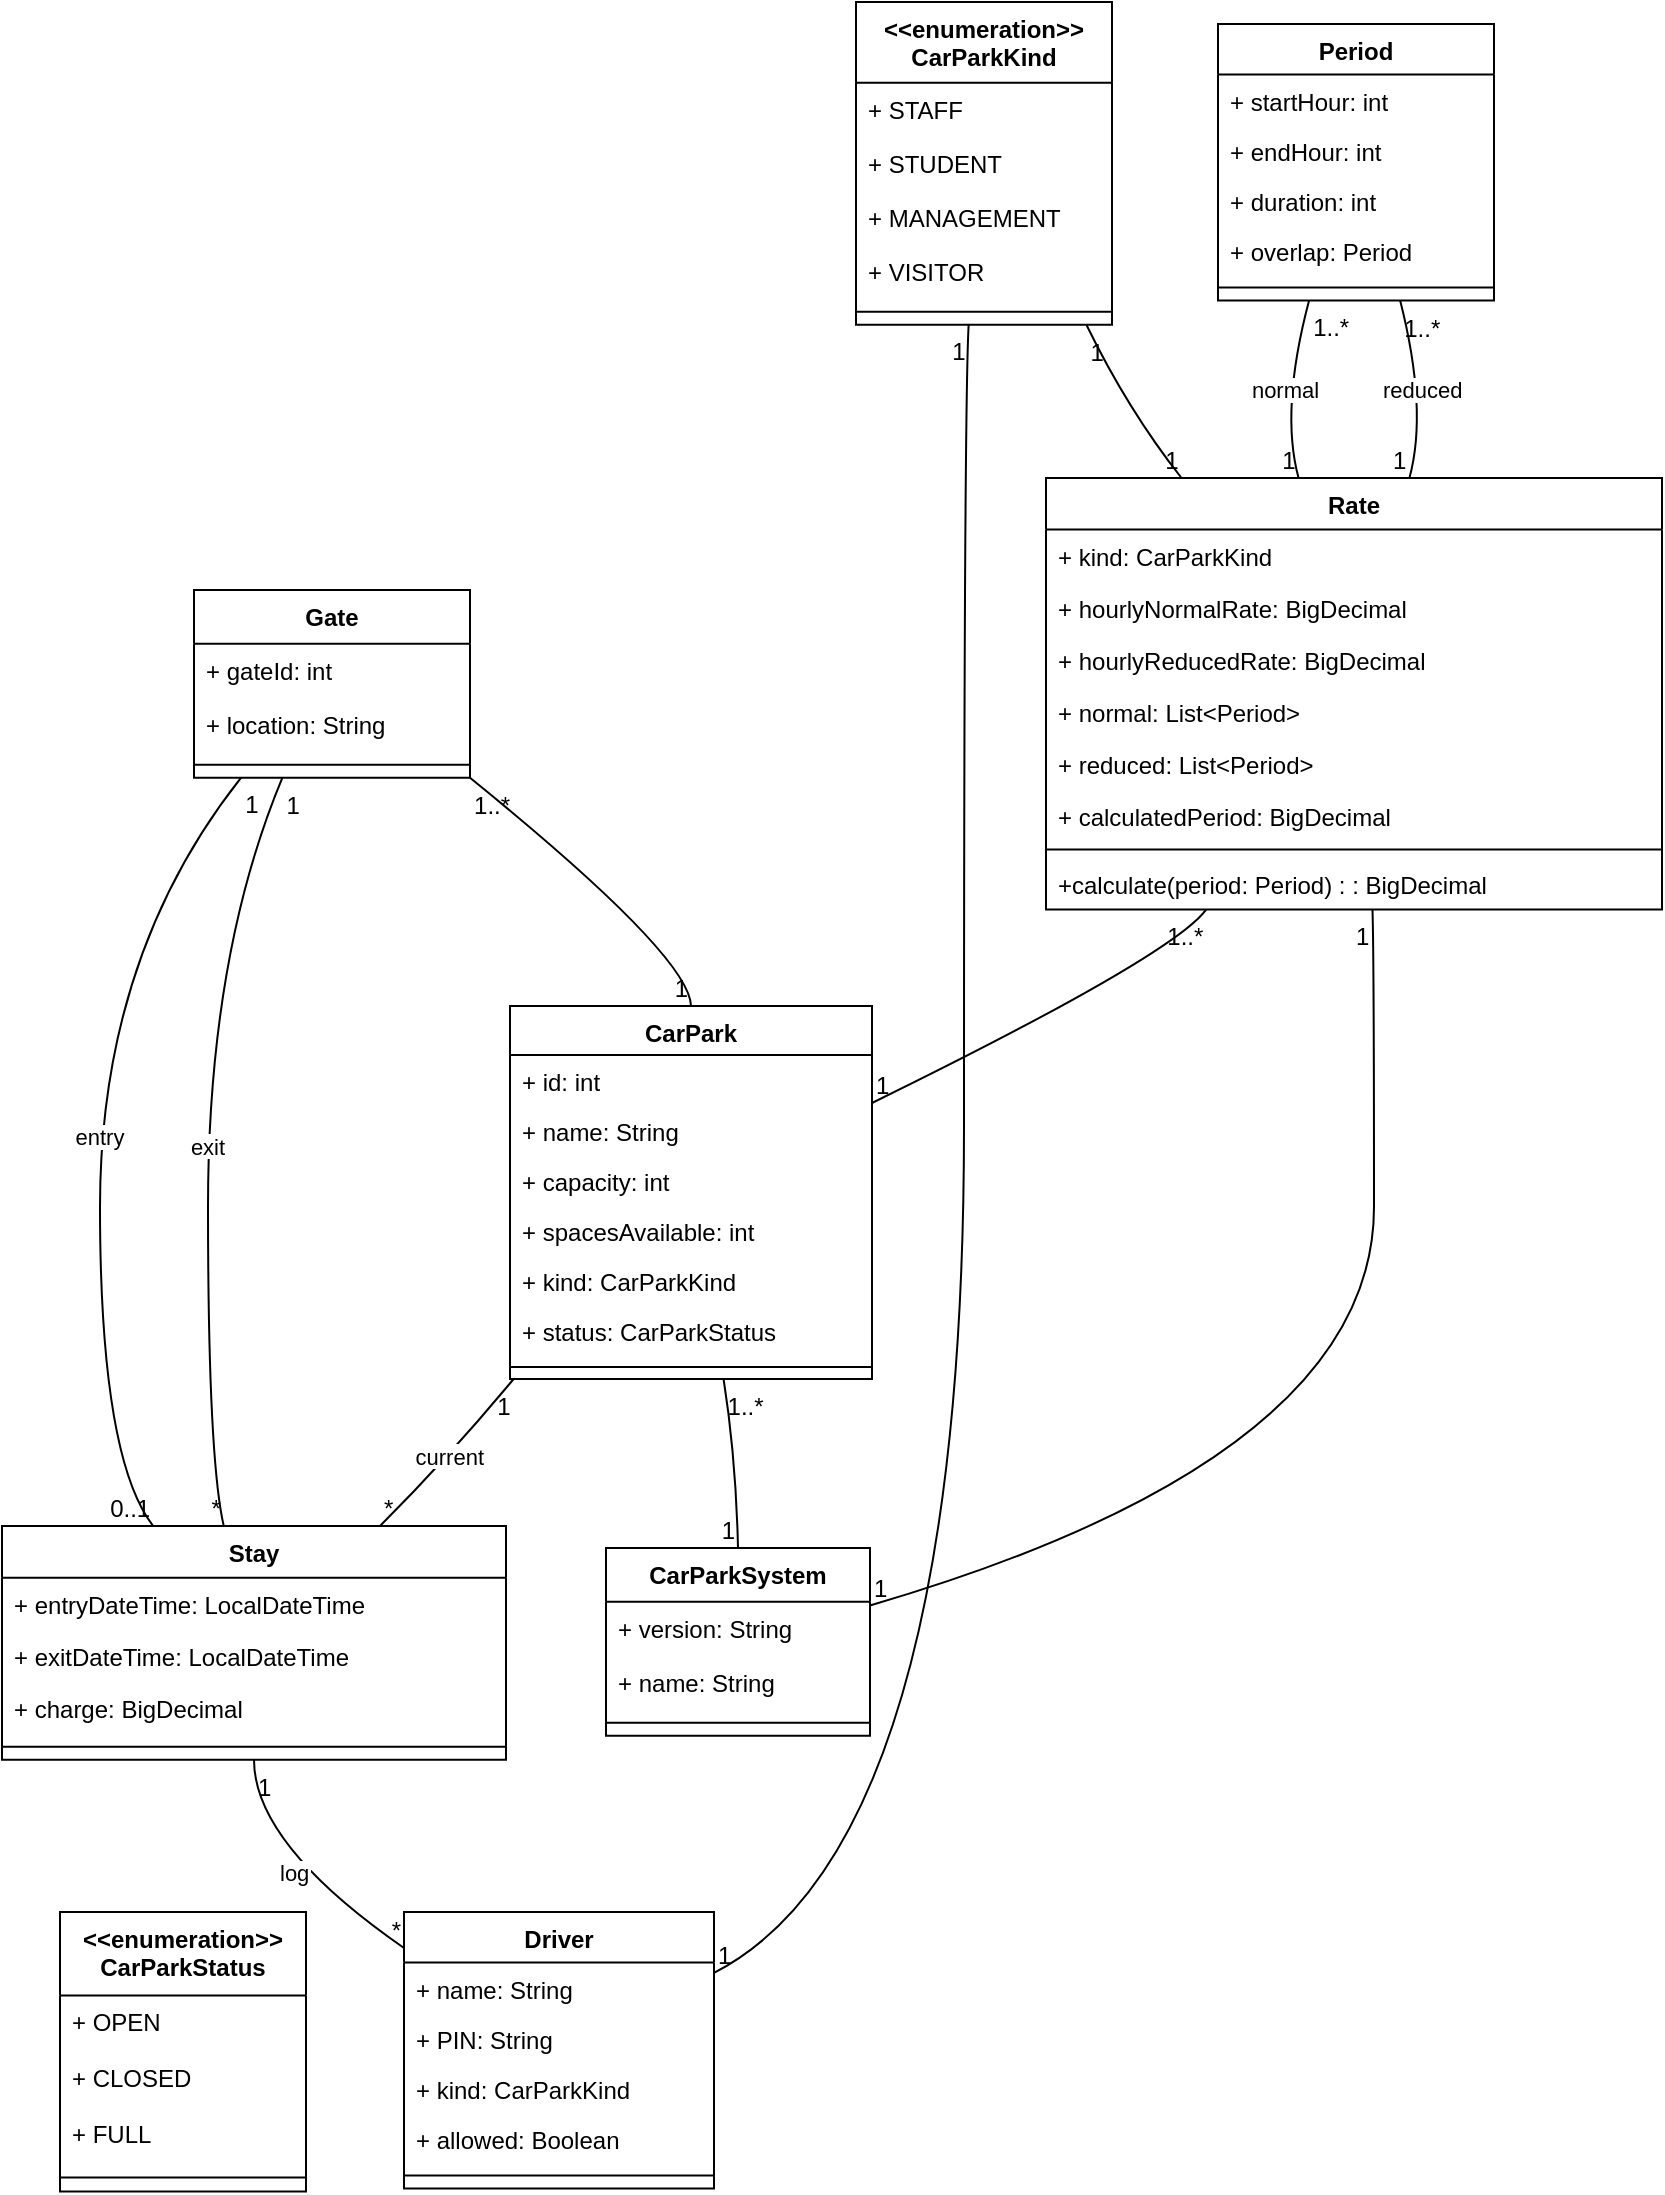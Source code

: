 <mxfile version="24.6.5" type="github">
  <diagram name="Page-1" id="pHbkODuebh0MxAt-4U5C">
    <mxGraphModel dx="2345" dy="1013" grid="1" gridSize="10" guides="1" tooltips="1" connect="1" arrows="1" fold="1" page="1" pageScale="1" pageWidth="827" pageHeight="1169" math="0" shadow="0">
      <root>
        <mxCell id="0" />
        <mxCell id="1" parent="0" />
        <mxCell id="uBvXclPJ-XIMloZOnpvd-90" value="&lt;&lt;enumeration&gt;&gt;&#xa;CarParkKind" style="swimlane;fontStyle=1;align=center;verticalAlign=top;childLayout=stackLayout;horizontal=1;startSize=40.35;horizontalStack=0;resizeParent=1;resizeParentMax=0;resizeLast=0;collapsible=0;marginBottom=0;" parent="1" vertex="1">
          <mxGeometry x="447" y="50" width="128" height="161.35" as="geometry" />
        </mxCell>
        <mxCell id="uBvXclPJ-XIMloZOnpvd-91" value="+ STAFF" style="text;strokeColor=none;fillColor=none;align=left;verticalAlign=top;spacingLeft=4;spacingRight=4;overflow=hidden;rotatable=0;points=[[0,0.5],[1,0.5]];portConstraint=eastwest;" parent="uBvXclPJ-XIMloZOnpvd-90" vertex="1">
          <mxGeometry y="40.35" width="128" height="27" as="geometry" />
        </mxCell>
        <mxCell id="uBvXclPJ-XIMloZOnpvd-92" value="+ STUDENT" style="text;strokeColor=none;fillColor=none;align=left;verticalAlign=top;spacingLeft=4;spacingRight=4;overflow=hidden;rotatable=0;points=[[0,0.5],[1,0.5]];portConstraint=eastwest;" parent="uBvXclPJ-XIMloZOnpvd-90" vertex="1">
          <mxGeometry y="67.35" width="128" height="27" as="geometry" />
        </mxCell>
        <mxCell id="uBvXclPJ-XIMloZOnpvd-93" value="+ MANAGEMENT" style="text;strokeColor=none;fillColor=none;align=left;verticalAlign=top;spacingLeft=4;spacingRight=4;overflow=hidden;rotatable=0;points=[[0,0.5],[1,0.5]];portConstraint=eastwest;" parent="uBvXclPJ-XIMloZOnpvd-90" vertex="1">
          <mxGeometry y="94.35" width="128" height="27" as="geometry" />
        </mxCell>
        <mxCell id="uBvXclPJ-XIMloZOnpvd-94" value="+ VISITOR" style="text;strokeColor=none;fillColor=none;align=left;verticalAlign=top;spacingLeft=4;spacingRight=4;overflow=hidden;rotatable=0;points=[[0,0.5],[1,0.5]];portConstraint=eastwest;" parent="uBvXclPJ-XIMloZOnpvd-90" vertex="1">
          <mxGeometry y="121.35" width="128" height="27" as="geometry" />
        </mxCell>
        <mxCell id="uBvXclPJ-XIMloZOnpvd-95" style="line;strokeWidth=1;fillColor=none;align=left;verticalAlign=middle;spacingTop=-1;spacingLeft=3;spacingRight=3;rotatable=0;labelPosition=right;points=[];portConstraint=eastwest;strokeColor=inherit;" parent="uBvXclPJ-XIMloZOnpvd-90" vertex="1">
          <mxGeometry y="148.35" width="128" height="13" as="geometry" />
        </mxCell>
        <mxCell id="uBvXclPJ-XIMloZOnpvd-96" value="&lt;&lt;enumeration&gt;&gt;&#xa;CarParkStatus" style="swimlane;fontStyle=1;align=center;verticalAlign=top;childLayout=stackLayout;horizontal=1;startSize=41.7;horizontalStack=0;resizeParent=1;resizeParentMax=0;resizeLast=0;collapsible=0;marginBottom=0;" parent="1" vertex="1">
          <mxGeometry x="49" y="1005" width="123" height="139.7" as="geometry" />
        </mxCell>
        <mxCell id="uBvXclPJ-XIMloZOnpvd-97" value="+ OPEN" style="text;strokeColor=none;fillColor=none;align=left;verticalAlign=top;spacingLeft=4;spacingRight=4;overflow=hidden;rotatable=0;points=[[0,0.5],[1,0.5]];portConstraint=eastwest;" parent="uBvXclPJ-XIMloZOnpvd-96" vertex="1">
          <mxGeometry y="41.7" width="123" height="28" as="geometry" />
        </mxCell>
        <mxCell id="uBvXclPJ-XIMloZOnpvd-98" value="+ CLOSED" style="text;strokeColor=none;fillColor=none;align=left;verticalAlign=top;spacingLeft=4;spacingRight=4;overflow=hidden;rotatable=0;points=[[0,0.5],[1,0.5]];portConstraint=eastwest;" parent="uBvXclPJ-XIMloZOnpvd-96" vertex="1">
          <mxGeometry y="69.7" width="123" height="28" as="geometry" />
        </mxCell>
        <mxCell id="uBvXclPJ-XIMloZOnpvd-99" value="+ FULL" style="text;strokeColor=none;fillColor=none;align=left;verticalAlign=top;spacingLeft=4;spacingRight=4;overflow=hidden;rotatable=0;points=[[0,0.5],[1,0.5]];portConstraint=eastwest;" parent="uBvXclPJ-XIMloZOnpvd-96" vertex="1">
          <mxGeometry y="97.7" width="123" height="28" as="geometry" />
        </mxCell>
        <mxCell id="uBvXclPJ-XIMloZOnpvd-100" style="line;strokeWidth=1;fillColor=none;align=left;verticalAlign=middle;spacingTop=-1;spacingLeft=3;spacingRight=3;rotatable=0;labelPosition=right;points=[];portConstraint=eastwest;strokeColor=inherit;" parent="uBvXclPJ-XIMloZOnpvd-96" vertex="1">
          <mxGeometry y="125.7" width="123" height="14" as="geometry" />
        </mxCell>
        <mxCell id="uBvXclPJ-XIMloZOnpvd-101" value="Driver" style="swimlane;fontStyle=1;align=center;verticalAlign=top;childLayout=stackLayout;horizontal=1;startSize=25.273;horizontalStack=0;resizeParent=1;resizeParentMax=0;resizeLast=0;collapsible=0;marginBottom=0;" parent="1" vertex="1">
          <mxGeometry x="221" y="1005" width="155" height="138.273" as="geometry" />
        </mxCell>
        <mxCell id="uBvXclPJ-XIMloZOnpvd-102" value="+ name: String" style="text;strokeColor=none;fillColor=none;align=left;verticalAlign=top;spacingLeft=4;spacingRight=4;overflow=hidden;rotatable=0;points=[[0,0.5],[1,0.5]];portConstraint=eastwest;" parent="uBvXclPJ-XIMloZOnpvd-101" vertex="1">
          <mxGeometry y="25.273" width="155" height="25" as="geometry" />
        </mxCell>
        <mxCell id="uBvXclPJ-XIMloZOnpvd-103" value="+ PIN: String" style="text;strokeColor=none;fillColor=none;align=left;verticalAlign=top;spacingLeft=4;spacingRight=4;overflow=hidden;rotatable=0;points=[[0,0.5],[1,0.5]];portConstraint=eastwest;" parent="uBvXclPJ-XIMloZOnpvd-101" vertex="1">
          <mxGeometry y="50.273" width="155" height="25" as="geometry" />
        </mxCell>
        <mxCell id="uBvXclPJ-XIMloZOnpvd-104" value="+ kind: CarParkKind" style="text;strokeColor=none;fillColor=none;align=left;verticalAlign=top;spacingLeft=4;spacingRight=4;overflow=hidden;rotatable=0;points=[[0,0.5],[1,0.5]];portConstraint=eastwest;" parent="uBvXclPJ-XIMloZOnpvd-101" vertex="1">
          <mxGeometry y="75.273" width="155" height="25" as="geometry" />
        </mxCell>
        <mxCell id="uBvXclPJ-XIMloZOnpvd-105" value="+ allowed: Boolean" style="text;strokeColor=none;fillColor=none;align=left;verticalAlign=top;spacingLeft=4;spacingRight=4;overflow=hidden;rotatable=0;points=[[0,0.5],[1,0.5]];portConstraint=eastwest;" parent="uBvXclPJ-XIMloZOnpvd-101" vertex="1">
          <mxGeometry y="100.273" width="155" height="25" as="geometry" />
        </mxCell>
        <mxCell id="uBvXclPJ-XIMloZOnpvd-106" style="line;strokeWidth=1;fillColor=none;align=left;verticalAlign=middle;spacingTop=-1;spacingLeft=3;spacingRight=3;rotatable=0;labelPosition=right;points=[];portConstraint=eastwest;strokeColor=inherit;" parent="uBvXclPJ-XIMloZOnpvd-101" vertex="1">
          <mxGeometry y="125.273" width="155" height="13" as="geometry" />
        </mxCell>
        <mxCell id="uBvXclPJ-XIMloZOnpvd-107" value="Stay" style="swimlane;fontStyle=1;align=center;verticalAlign=top;childLayout=stackLayout;horizontal=1;startSize=25.911;horizontalStack=0;resizeParent=1;resizeParentMax=0;resizeLast=0;collapsible=0;marginBottom=0;" parent="1" vertex="1">
          <mxGeometry x="20" y="812" width="252" height="116.911" as="geometry" />
        </mxCell>
        <mxCell id="uBvXclPJ-XIMloZOnpvd-108" value="+ entryDateTime: LocalDateTime" style="text;strokeColor=none;fillColor=none;align=left;verticalAlign=top;spacingLeft=4;spacingRight=4;overflow=hidden;rotatable=0;points=[[0,0.5],[1,0.5]];portConstraint=eastwest;" parent="uBvXclPJ-XIMloZOnpvd-107" vertex="1">
          <mxGeometry y="25.911" width="252" height="26" as="geometry" />
        </mxCell>
        <mxCell id="uBvXclPJ-XIMloZOnpvd-109" value="+ exitDateTime: LocalDateTime" style="text;strokeColor=none;fillColor=none;align=left;verticalAlign=top;spacingLeft=4;spacingRight=4;overflow=hidden;rotatable=0;points=[[0,0.5],[1,0.5]];portConstraint=eastwest;" parent="uBvXclPJ-XIMloZOnpvd-107" vertex="1">
          <mxGeometry y="51.911" width="252" height="26" as="geometry" />
        </mxCell>
        <mxCell id="uBvXclPJ-XIMloZOnpvd-110" value="+ charge: BigDecimal" style="text;strokeColor=none;fillColor=none;align=left;verticalAlign=top;spacingLeft=4;spacingRight=4;overflow=hidden;rotatable=0;points=[[0,0.5],[1,0.5]];portConstraint=eastwest;" parent="uBvXclPJ-XIMloZOnpvd-107" vertex="1">
          <mxGeometry y="77.911" width="252" height="26" as="geometry" />
        </mxCell>
        <mxCell id="uBvXclPJ-XIMloZOnpvd-111" style="line;strokeWidth=1;fillColor=none;align=left;verticalAlign=middle;spacingTop=-1;spacingLeft=3;spacingRight=3;rotatable=0;labelPosition=right;points=[];portConstraint=eastwest;strokeColor=inherit;" parent="uBvXclPJ-XIMloZOnpvd-107" vertex="1">
          <mxGeometry y="103.911" width="252" height="13" as="geometry" />
        </mxCell>
        <mxCell id="uBvXclPJ-XIMloZOnpvd-112" value="Gate" style="swimlane;fontStyle=1;align=center;verticalAlign=top;childLayout=stackLayout;horizontal=1;startSize=26.914;horizontalStack=0;resizeParent=1;resizeParentMax=0;resizeLast=0;collapsible=0;marginBottom=0;" parent="1" vertex="1">
          <mxGeometry x="116" y="344" width="138" height="93.914" as="geometry" />
        </mxCell>
        <mxCell id="uBvXclPJ-XIMloZOnpvd-113" value="+ gateId: int" style="text;strokeColor=none;fillColor=none;align=left;verticalAlign=top;spacingLeft=4;spacingRight=4;overflow=hidden;rotatable=0;points=[[0,0.5],[1,0.5]];portConstraint=eastwest;" parent="uBvXclPJ-XIMloZOnpvd-112" vertex="1">
          <mxGeometry y="26.914" width="138" height="27" as="geometry" />
        </mxCell>
        <mxCell id="uBvXclPJ-XIMloZOnpvd-114" value="+ location: String" style="text;strokeColor=none;fillColor=none;align=left;verticalAlign=top;spacingLeft=4;spacingRight=4;overflow=hidden;rotatable=0;points=[[0,0.5],[1,0.5]];portConstraint=eastwest;" parent="uBvXclPJ-XIMloZOnpvd-112" vertex="1">
          <mxGeometry y="53.914" width="138" height="27" as="geometry" />
        </mxCell>
        <mxCell id="uBvXclPJ-XIMloZOnpvd-115" style="line;strokeWidth=1;fillColor=none;align=left;verticalAlign=middle;spacingTop=-1;spacingLeft=3;spacingRight=3;rotatable=0;labelPosition=right;points=[];portConstraint=eastwest;strokeColor=inherit;" parent="uBvXclPJ-XIMloZOnpvd-112" vertex="1">
          <mxGeometry y="80.914" width="138" height="13" as="geometry" />
        </mxCell>
        <mxCell id="uBvXclPJ-XIMloZOnpvd-116" value="CarParkSystem" style="swimlane;fontStyle=1;align=center;verticalAlign=top;childLayout=stackLayout;horizontal=1;startSize=26.914;horizontalStack=0;resizeParent=1;resizeParentMax=0;resizeLast=0;collapsible=0;marginBottom=0;" parent="1" vertex="1">
          <mxGeometry x="322" y="823" width="132" height="93.914" as="geometry" />
        </mxCell>
        <mxCell id="uBvXclPJ-XIMloZOnpvd-117" value="+ version: String" style="text;strokeColor=none;fillColor=none;align=left;verticalAlign=top;spacingLeft=4;spacingRight=4;overflow=hidden;rotatable=0;points=[[0,0.5],[1,0.5]];portConstraint=eastwest;" parent="uBvXclPJ-XIMloZOnpvd-116" vertex="1">
          <mxGeometry y="26.914" width="132" height="27" as="geometry" />
        </mxCell>
        <mxCell id="uBvXclPJ-XIMloZOnpvd-118" value="+ name: String" style="text;strokeColor=none;fillColor=none;align=left;verticalAlign=top;spacingLeft=4;spacingRight=4;overflow=hidden;rotatable=0;points=[[0,0.5],[1,0.5]];portConstraint=eastwest;" parent="uBvXclPJ-XIMloZOnpvd-116" vertex="1">
          <mxGeometry y="53.914" width="132" height="27" as="geometry" />
        </mxCell>
        <mxCell id="uBvXclPJ-XIMloZOnpvd-119" style="line;strokeWidth=1;fillColor=none;align=left;verticalAlign=middle;spacingTop=-1;spacingLeft=3;spacingRight=3;rotatable=0;labelPosition=right;points=[];portConstraint=eastwest;strokeColor=inherit;" parent="uBvXclPJ-XIMloZOnpvd-116" vertex="1">
          <mxGeometry y="80.914" width="132" height="13" as="geometry" />
        </mxCell>
        <mxCell id="uBvXclPJ-XIMloZOnpvd-120" value="CarPark" style="swimlane;fontStyle=1;align=center;verticalAlign=top;childLayout=stackLayout;horizontal=1;startSize=24.507;horizontalStack=0;resizeParent=1;resizeParentMax=0;resizeLast=0;collapsible=0;marginBottom=0;" parent="1" vertex="1">
          <mxGeometry x="274" y="552" width="181" height="186.507" as="geometry" />
        </mxCell>
        <mxCell id="uBvXclPJ-XIMloZOnpvd-121" value="+ id: int" style="text;strokeColor=none;fillColor=none;align=left;verticalAlign=top;spacingLeft=4;spacingRight=4;overflow=hidden;rotatable=0;points=[[0,0.5],[1,0.5]];portConstraint=eastwest;" parent="uBvXclPJ-XIMloZOnpvd-120" vertex="1">
          <mxGeometry y="24.507" width="181" height="25" as="geometry" />
        </mxCell>
        <mxCell id="uBvXclPJ-XIMloZOnpvd-122" value="+ name: String" style="text;strokeColor=none;fillColor=none;align=left;verticalAlign=top;spacingLeft=4;spacingRight=4;overflow=hidden;rotatable=0;points=[[0,0.5],[1,0.5]];portConstraint=eastwest;" parent="uBvXclPJ-XIMloZOnpvd-120" vertex="1">
          <mxGeometry y="49.507" width="181" height="25" as="geometry" />
        </mxCell>
        <mxCell id="uBvXclPJ-XIMloZOnpvd-123" value="+ capacity: int" style="text;strokeColor=none;fillColor=none;align=left;verticalAlign=top;spacingLeft=4;spacingRight=4;overflow=hidden;rotatable=0;points=[[0,0.5],[1,0.5]];portConstraint=eastwest;" parent="uBvXclPJ-XIMloZOnpvd-120" vertex="1">
          <mxGeometry y="74.507" width="181" height="25" as="geometry" />
        </mxCell>
        <mxCell id="uBvXclPJ-XIMloZOnpvd-124" value="+ spacesAvailable: int" style="text;strokeColor=none;fillColor=none;align=left;verticalAlign=top;spacingLeft=4;spacingRight=4;overflow=hidden;rotatable=0;points=[[0,0.5],[1,0.5]];portConstraint=eastwest;" parent="uBvXclPJ-XIMloZOnpvd-120" vertex="1">
          <mxGeometry y="99.507" width="181" height="25" as="geometry" />
        </mxCell>
        <mxCell id="uBvXclPJ-XIMloZOnpvd-125" value="+ kind: CarParkKind" style="text;strokeColor=none;fillColor=none;align=left;verticalAlign=top;spacingLeft=4;spacingRight=4;overflow=hidden;rotatable=0;points=[[0,0.5],[1,0.5]];portConstraint=eastwest;" parent="uBvXclPJ-XIMloZOnpvd-120" vertex="1">
          <mxGeometry y="124.507" width="181" height="25" as="geometry" />
        </mxCell>
        <mxCell id="uBvXclPJ-XIMloZOnpvd-126" value="+ status: CarParkStatus" style="text;strokeColor=none;fillColor=none;align=left;verticalAlign=top;spacingLeft=4;spacingRight=4;overflow=hidden;rotatable=0;points=[[0,0.5],[1,0.5]];portConstraint=eastwest;" parent="uBvXclPJ-XIMloZOnpvd-120" vertex="1">
          <mxGeometry y="149.507" width="181" height="25" as="geometry" />
        </mxCell>
        <mxCell id="uBvXclPJ-XIMloZOnpvd-127" style="line;strokeWidth=1;fillColor=none;align=left;verticalAlign=middle;spacingTop=-1;spacingLeft=3;spacingRight=3;rotatable=0;labelPosition=right;points=[];portConstraint=eastwest;strokeColor=inherit;" parent="uBvXclPJ-XIMloZOnpvd-120" vertex="1">
          <mxGeometry y="174.507" width="181" height="12" as="geometry" />
        </mxCell>
        <mxCell id="uBvXclPJ-XIMloZOnpvd-128" value="Period" style="swimlane;fontStyle=1;align=center;verticalAlign=top;childLayout=stackLayout;horizontal=1;startSize=25.273;horizontalStack=0;resizeParent=1;resizeParentMax=0;resizeLast=0;collapsible=0;marginBottom=0;" parent="1" vertex="1">
          <mxGeometry x="628" y="61" width="138" height="138.273" as="geometry" />
        </mxCell>
        <mxCell id="uBvXclPJ-XIMloZOnpvd-129" value="+ startHour: int" style="text;strokeColor=none;fillColor=none;align=left;verticalAlign=top;spacingLeft=4;spacingRight=4;overflow=hidden;rotatable=0;points=[[0,0.5],[1,0.5]];portConstraint=eastwest;" parent="uBvXclPJ-XIMloZOnpvd-128" vertex="1">
          <mxGeometry y="25.273" width="138" height="25" as="geometry" />
        </mxCell>
        <mxCell id="uBvXclPJ-XIMloZOnpvd-130" value="+ endHour: int" style="text;strokeColor=none;fillColor=none;align=left;verticalAlign=top;spacingLeft=4;spacingRight=4;overflow=hidden;rotatable=0;points=[[0,0.5],[1,0.5]];portConstraint=eastwest;" parent="uBvXclPJ-XIMloZOnpvd-128" vertex="1">
          <mxGeometry y="50.273" width="138" height="25" as="geometry" />
        </mxCell>
        <mxCell id="uBvXclPJ-XIMloZOnpvd-131" value="+ duration: int" style="text;strokeColor=none;fillColor=none;align=left;verticalAlign=top;spacingLeft=4;spacingRight=4;overflow=hidden;rotatable=0;points=[[0,0.5],[1,0.5]];portConstraint=eastwest;" parent="uBvXclPJ-XIMloZOnpvd-128" vertex="1">
          <mxGeometry y="75.273" width="138" height="25" as="geometry" />
        </mxCell>
        <mxCell id="uBvXclPJ-XIMloZOnpvd-132" value="+ overlap: Period" style="text;strokeColor=none;fillColor=none;align=left;verticalAlign=top;spacingLeft=4;spacingRight=4;overflow=hidden;rotatable=0;points=[[0,0.5],[1,0.5]];portConstraint=eastwest;" parent="uBvXclPJ-XIMloZOnpvd-128" vertex="1">
          <mxGeometry y="100.273" width="138" height="25" as="geometry" />
        </mxCell>
        <mxCell id="uBvXclPJ-XIMloZOnpvd-133" style="line;strokeWidth=1;fillColor=none;align=left;verticalAlign=middle;spacingTop=-1;spacingLeft=3;spacingRight=3;rotatable=0;labelPosition=right;points=[];portConstraint=eastwest;strokeColor=inherit;" parent="uBvXclPJ-XIMloZOnpvd-128" vertex="1">
          <mxGeometry y="125.273" width="138" height="13" as="geometry" />
        </mxCell>
        <mxCell id="uBvXclPJ-XIMloZOnpvd-134" value="Rate" style="swimlane;fontStyle=1;align=center;verticalAlign=top;childLayout=stackLayout;horizontal=1;startSize=25.775;horizontalStack=0;resizeParent=1;resizeParentMax=0;resizeLast=0;collapsible=0;marginBottom=0;" parent="1" vertex="1">
          <mxGeometry x="542" y="288" width="308" height="215.775" as="geometry" />
        </mxCell>
        <mxCell id="uBvXclPJ-XIMloZOnpvd-135" value="+ kind: CarParkKind" style="text;strokeColor=none;fillColor=none;align=left;verticalAlign=top;spacingLeft=4;spacingRight=4;overflow=hidden;rotatable=0;points=[[0,0.5],[1,0.5]];portConstraint=eastwest;" parent="uBvXclPJ-XIMloZOnpvd-134" vertex="1">
          <mxGeometry y="25.775" width="308" height="26" as="geometry" />
        </mxCell>
        <mxCell id="uBvXclPJ-XIMloZOnpvd-136" value="+ hourlyNormalRate: BigDecimal" style="text;strokeColor=none;fillColor=none;align=left;verticalAlign=top;spacingLeft=4;spacingRight=4;overflow=hidden;rotatable=0;points=[[0,0.5],[1,0.5]];portConstraint=eastwest;" parent="uBvXclPJ-XIMloZOnpvd-134" vertex="1">
          <mxGeometry y="51.775" width="308" height="26" as="geometry" />
        </mxCell>
        <mxCell id="uBvXclPJ-XIMloZOnpvd-137" value="+ hourlyReducedRate: BigDecimal" style="text;strokeColor=none;fillColor=none;align=left;verticalAlign=top;spacingLeft=4;spacingRight=4;overflow=hidden;rotatable=0;points=[[0,0.5],[1,0.5]];portConstraint=eastwest;" parent="uBvXclPJ-XIMloZOnpvd-134" vertex="1">
          <mxGeometry y="77.775" width="308" height="26" as="geometry" />
        </mxCell>
        <mxCell id="uBvXclPJ-XIMloZOnpvd-138" value="+ normal: List&lt;Period&gt;" style="text;strokeColor=none;fillColor=none;align=left;verticalAlign=top;spacingLeft=4;spacingRight=4;overflow=hidden;rotatable=0;points=[[0,0.5],[1,0.5]];portConstraint=eastwest;" parent="uBvXclPJ-XIMloZOnpvd-134" vertex="1">
          <mxGeometry y="103.775" width="308" height="26" as="geometry" />
        </mxCell>
        <mxCell id="uBvXclPJ-XIMloZOnpvd-139" value="+ reduced: List&lt;Period&gt;" style="text;strokeColor=none;fillColor=none;align=left;verticalAlign=top;spacingLeft=4;spacingRight=4;overflow=hidden;rotatable=0;points=[[0,0.5],[1,0.5]];portConstraint=eastwest;" parent="uBvXclPJ-XIMloZOnpvd-134" vertex="1">
          <mxGeometry y="129.775" width="308" height="26" as="geometry" />
        </mxCell>
        <mxCell id="uBvXclPJ-XIMloZOnpvd-140" value="+ calculatedPeriod: BigDecimal" style="text;strokeColor=none;fillColor=none;align=left;verticalAlign=top;spacingLeft=4;spacingRight=4;overflow=hidden;rotatable=0;points=[[0,0.5],[1,0.5]];portConstraint=eastwest;" parent="uBvXclPJ-XIMloZOnpvd-134" vertex="1">
          <mxGeometry y="155.775" width="308" height="26" as="geometry" />
        </mxCell>
        <mxCell id="uBvXclPJ-XIMloZOnpvd-141" style="line;strokeWidth=1;fillColor=none;align=left;verticalAlign=middle;spacingTop=-1;spacingLeft=3;spacingRight=3;rotatable=0;labelPosition=right;points=[];portConstraint=eastwest;strokeColor=inherit;" parent="uBvXclPJ-XIMloZOnpvd-134" vertex="1">
          <mxGeometry y="181.775" width="308" height="8" as="geometry" />
        </mxCell>
        <mxCell id="uBvXclPJ-XIMloZOnpvd-142" value="+calculate(period: Period) : : BigDecimal" style="text;strokeColor=none;fillColor=none;align=left;verticalAlign=top;spacingLeft=4;spacingRight=4;overflow=hidden;rotatable=0;points=[[0,0.5],[1,0.5]];portConstraint=eastwest;" parent="uBvXclPJ-XIMloZOnpvd-134" vertex="1">
          <mxGeometry y="189.775" width="308" height="26" as="geometry" />
        </mxCell>
        <mxCell id="uBvXclPJ-XIMloZOnpvd-143" value="" style="curved=1;startArrow=none;endArrow=none;exitX=1;exitY=0.22;entryX=0.44;entryY=1;rounded=0;" parent="1" source="uBvXclPJ-XIMloZOnpvd-101" target="uBvXclPJ-XIMloZOnpvd-90" edge="1">
          <mxGeometry relative="1" as="geometry">
            <Array as="points">
              <mxPoint x="501" y="971" />
              <mxPoint x="501" y="254" />
            </Array>
          </mxGeometry>
        </mxCell>
        <mxCell id="uBvXclPJ-XIMloZOnpvd-144" value="1" style="edgeLabel;resizable=0;labelBackgroundColor=none;fontSize=12;align=left;verticalAlign=bottom;" parent="uBvXclPJ-XIMloZOnpvd-143" vertex="1">
          <mxGeometry x="-1" relative="1" as="geometry" />
        </mxCell>
        <mxCell id="uBvXclPJ-XIMloZOnpvd-145" value="1" style="edgeLabel;resizable=0;labelBackgroundColor=none;fontSize=12;align=right;verticalAlign=top;" parent="uBvXclPJ-XIMloZOnpvd-143" vertex="1">
          <mxGeometry x="1" relative="1" as="geometry" />
        </mxCell>
        <mxCell id="uBvXclPJ-XIMloZOnpvd-146" value="log" style="curved=1;startArrow=none;endArrow=none;exitX=0;exitY=0.13;entryX=0.5;entryY=1;rounded=0;" parent="1" source="uBvXclPJ-XIMloZOnpvd-101" target="uBvXclPJ-XIMloZOnpvd-107" edge="1">
          <mxGeometry relative="1" as="geometry">
            <Array as="points">
              <mxPoint x="146" y="971" />
            </Array>
          </mxGeometry>
        </mxCell>
        <mxCell id="uBvXclPJ-XIMloZOnpvd-147" value="*" style="edgeLabel;resizable=0;labelBackgroundColor=none;fontSize=12;align=right;verticalAlign=bottom;" parent="uBvXclPJ-XIMloZOnpvd-146" vertex="1">
          <mxGeometry x="-1" relative="1" as="geometry" />
        </mxCell>
        <mxCell id="uBvXclPJ-XIMloZOnpvd-148" value="1" style="edgeLabel;resizable=0;labelBackgroundColor=none;fontSize=12;align=left;verticalAlign=top;" parent="uBvXclPJ-XIMloZOnpvd-146" vertex="1">
          <mxGeometry x="1" relative="1" as="geometry" />
        </mxCell>
        <mxCell id="uBvXclPJ-XIMloZOnpvd-149" value="entry" style="curved=1;startArrow=none;endArrow=none;exitX=0.3;exitY=0;entryX=0.17;entryY=1;rounded=0;" parent="1" source="uBvXclPJ-XIMloZOnpvd-107" target="uBvXclPJ-XIMloZOnpvd-112" edge="1">
          <mxGeometry relative="1" as="geometry">
            <Array as="points">
              <mxPoint x="69" y="778" />
              <mxPoint x="69" y="527" />
            </Array>
          </mxGeometry>
        </mxCell>
        <mxCell id="uBvXclPJ-XIMloZOnpvd-150" value="0..1" style="edgeLabel;resizable=0;labelBackgroundColor=none;fontSize=12;align=right;verticalAlign=bottom;" parent="uBvXclPJ-XIMloZOnpvd-149" vertex="1">
          <mxGeometry x="-1" relative="1" as="geometry" />
        </mxCell>
        <mxCell id="uBvXclPJ-XIMloZOnpvd-151" value="1" style="edgeLabel;resizable=0;labelBackgroundColor=none;fontSize=12;align=left;verticalAlign=top;" parent="uBvXclPJ-XIMloZOnpvd-149" vertex="1">
          <mxGeometry x="1" relative="1" as="geometry" />
        </mxCell>
        <mxCell id="uBvXclPJ-XIMloZOnpvd-152" value="current" style="curved=1;startArrow=none;endArrow=none;exitX=0.75;exitY=0;entryX=0.01;entryY=1;rounded=0;" parent="1" source="uBvXclPJ-XIMloZOnpvd-107" target="uBvXclPJ-XIMloZOnpvd-120" edge="1">
          <mxGeometry relative="1" as="geometry">
            <Array as="points">
              <mxPoint x="243" y="778" />
            </Array>
          </mxGeometry>
        </mxCell>
        <mxCell id="uBvXclPJ-XIMloZOnpvd-153" value="*" style="edgeLabel;resizable=0;labelBackgroundColor=none;fontSize=12;align=left;verticalAlign=bottom;" parent="uBvXclPJ-XIMloZOnpvd-152" vertex="1">
          <mxGeometry x="-1" relative="1" as="geometry" />
        </mxCell>
        <mxCell id="uBvXclPJ-XIMloZOnpvd-154" value="1" style="edgeLabel;resizable=0;labelBackgroundColor=none;fontSize=12;align=right;verticalAlign=top;" parent="uBvXclPJ-XIMloZOnpvd-152" vertex="1">
          <mxGeometry x="1" relative="1" as="geometry" />
        </mxCell>
        <mxCell id="uBvXclPJ-XIMloZOnpvd-155" value="exit" style="curved=1;startArrow=none;endArrow=none;exitX=0.44;exitY=0;entryX=0.32;entryY=1;rounded=0;" parent="1" source="uBvXclPJ-XIMloZOnpvd-107" target="uBvXclPJ-XIMloZOnpvd-112" edge="1">
          <mxGeometry relative="1" as="geometry">
            <Array as="points">
              <mxPoint x="123" y="778" />
              <mxPoint x="123" y="527" />
            </Array>
          </mxGeometry>
        </mxCell>
        <mxCell id="uBvXclPJ-XIMloZOnpvd-156" value="*" style="edgeLabel;resizable=0;labelBackgroundColor=none;fontSize=12;align=right;verticalAlign=bottom;" parent="uBvXclPJ-XIMloZOnpvd-155" vertex="1">
          <mxGeometry x="-1" relative="1" as="geometry" />
        </mxCell>
        <mxCell id="uBvXclPJ-XIMloZOnpvd-157" value="1" style="edgeLabel;resizable=0;labelBackgroundColor=none;fontSize=12;align=left;verticalAlign=top;" parent="uBvXclPJ-XIMloZOnpvd-155" vertex="1">
          <mxGeometry x="1" relative="1" as="geometry" />
        </mxCell>
        <mxCell id="uBvXclPJ-XIMloZOnpvd-158" value="" style="curved=1;startArrow=none;endArrow=none;exitX=0.5;exitY=0;entryX=1;entryY=1;rounded=0;" parent="1" source="uBvXclPJ-XIMloZOnpvd-120" target="uBvXclPJ-XIMloZOnpvd-112" edge="1">
          <mxGeometry relative="1" as="geometry">
            <Array as="points">
              <mxPoint x="364" y="527" />
            </Array>
          </mxGeometry>
        </mxCell>
        <mxCell id="uBvXclPJ-XIMloZOnpvd-159" value="1" style="edgeLabel;resizable=0;labelBackgroundColor=none;fontSize=12;align=right;verticalAlign=bottom;" parent="uBvXclPJ-XIMloZOnpvd-158" vertex="1">
          <mxGeometry x="-1" relative="1" as="geometry" />
        </mxCell>
        <mxCell id="uBvXclPJ-XIMloZOnpvd-160" value="1..*" style="edgeLabel;resizable=0;labelBackgroundColor=none;fontSize=12;align=left;verticalAlign=top;" parent="uBvXclPJ-XIMloZOnpvd-158" vertex="1">
          <mxGeometry x="1" relative="1" as="geometry" />
        </mxCell>
        <mxCell id="uBvXclPJ-XIMloZOnpvd-161" value="" style="curved=1;startArrow=none;endArrow=none;exitX=1;exitY=0.26;entryX=0.26;entryY=1;rounded=0;" parent="1" source="uBvXclPJ-XIMloZOnpvd-120" target="uBvXclPJ-XIMloZOnpvd-134" edge="1">
          <mxGeometry relative="1" as="geometry">
            <Array as="points">
              <mxPoint x="605" y="527" />
            </Array>
          </mxGeometry>
        </mxCell>
        <mxCell id="uBvXclPJ-XIMloZOnpvd-162" value="1" style="edgeLabel;resizable=0;labelBackgroundColor=none;fontSize=12;align=left;verticalAlign=bottom;" parent="uBvXclPJ-XIMloZOnpvd-161" vertex="1">
          <mxGeometry x="-1" relative="1" as="geometry" />
        </mxCell>
        <mxCell id="uBvXclPJ-XIMloZOnpvd-163" value="1..*" style="edgeLabel;resizable=0;labelBackgroundColor=none;fontSize=12;align=right;verticalAlign=top;" parent="uBvXclPJ-XIMloZOnpvd-161" vertex="1">
          <mxGeometry x="1" relative="1" as="geometry" />
        </mxCell>
        <mxCell id="uBvXclPJ-XIMloZOnpvd-164" value="" style="curved=1;startArrow=none;endArrow=none;exitX=0.22;exitY=0;entryX=0.9;entryY=1;rounded=0;" parent="1" source="uBvXclPJ-XIMloZOnpvd-134" target="uBvXclPJ-XIMloZOnpvd-90" edge="1">
          <mxGeometry relative="1" as="geometry">
            <Array as="points">
              <mxPoint x="583" y="254" />
            </Array>
          </mxGeometry>
        </mxCell>
        <mxCell id="uBvXclPJ-XIMloZOnpvd-165" value="1" style="edgeLabel;resizable=0;labelBackgroundColor=none;fontSize=12;align=right;verticalAlign=bottom;" parent="uBvXclPJ-XIMloZOnpvd-164" vertex="1">
          <mxGeometry x="-1" relative="1" as="geometry" />
        </mxCell>
        <mxCell id="uBvXclPJ-XIMloZOnpvd-166" value="1" style="edgeLabel;resizable=0;labelBackgroundColor=none;fontSize=12;align=left;verticalAlign=top;" parent="uBvXclPJ-XIMloZOnpvd-164" vertex="1">
          <mxGeometry x="1" relative="1" as="geometry" />
        </mxCell>
        <mxCell id="uBvXclPJ-XIMloZOnpvd-167" value="normal" style="curved=1;startArrow=none;endArrow=none;exitX=0.41;exitY=0;entryX=0.33;entryY=1;rounded=0;" parent="1" source="uBvXclPJ-XIMloZOnpvd-134" target="uBvXclPJ-XIMloZOnpvd-128" edge="1">
          <mxGeometry relative="1" as="geometry">
            <Array as="points">
              <mxPoint x="659" y="254" />
            </Array>
          </mxGeometry>
        </mxCell>
        <mxCell id="uBvXclPJ-XIMloZOnpvd-168" value="1" style="edgeLabel;resizable=0;labelBackgroundColor=none;fontSize=12;align=right;verticalAlign=bottom;" parent="uBvXclPJ-XIMloZOnpvd-167" vertex="1">
          <mxGeometry x="-1" relative="1" as="geometry" />
        </mxCell>
        <mxCell id="uBvXclPJ-XIMloZOnpvd-169" value="1..*" style="edgeLabel;resizable=0;labelBackgroundColor=none;fontSize=12;align=left;verticalAlign=top;" parent="uBvXclPJ-XIMloZOnpvd-167" vertex="1">
          <mxGeometry x="1" relative="1" as="geometry" />
        </mxCell>
        <mxCell id="uBvXclPJ-XIMloZOnpvd-170" value="reduced" style="curved=1;startArrow=none;endArrow=none;exitX=0.59;exitY=0;entryX=0.66;entryY=1;rounded=0;" parent="1" source="uBvXclPJ-XIMloZOnpvd-134" target="uBvXclPJ-XIMloZOnpvd-128" edge="1">
          <mxGeometry relative="1" as="geometry">
            <Array as="points">
              <mxPoint x="733" y="254" />
            </Array>
          </mxGeometry>
        </mxCell>
        <mxCell id="uBvXclPJ-XIMloZOnpvd-171" value="1" style="edgeLabel;resizable=0;labelBackgroundColor=none;fontSize=12;align=right;verticalAlign=bottom;" parent="uBvXclPJ-XIMloZOnpvd-170" vertex="1">
          <mxGeometry x="-1" relative="1" as="geometry" />
        </mxCell>
        <mxCell id="uBvXclPJ-XIMloZOnpvd-172" value="1..*" style="edgeLabel;resizable=0;labelBackgroundColor=none;fontSize=12;align=left;verticalAlign=top;" parent="uBvXclPJ-XIMloZOnpvd-170" vertex="1">
          <mxGeometry x="1" relative="1" as="geometry" />
        </mxCell>
        <mxCell id="uBvXclPJ-XIMloZOnpvd-173" value="" style="curved=1;startArrow=none;endArrow=none;exitX=0.5;exitY=0;entryX=0.59;entryY=1;rounded=0;" parent="1" source="uBvXclPJ-XIMloZOnpvd-116" target="uBvXclPJ-XIMloZOnpvd-120" edge="1">
          <mxGeometry relative="1" as="geometry">
            <Array as="points">
              <mxPoint x="387" y="778" />
            </Array>
          </mxGeometry>
        </mxCell>
        <mxCell id="uBvXclPJ-XIMloZOnpvd-174" value="1" style="edgeLabel;resizable=0;labelBackgroundColor=none;fontSize=12;align=right;verticalAlign=bottom;" parent="uBvXclPJ-XIMloZOnpvd-173" vertex="1">
          <mxGeometry x="-1" relative="1" as="geometry" />
        </mxCell>
        <mxCell id="uBvXclPJ-XIMloZOnpvd-175" value="1..*" style="edgeLabel;resizable=0;labelBackgroundColor=none;fontSize=12;align=left;verticalAlign=top;" parent="uBvXclPJ-XIMloZOnpvd-173" vertex="1">
          <mxGeometry x="1" relative="1" as="geometry" />
        </mxCell>
        <mxCell id="uBvXclPJ-XIMloZOnpvd-176" value="" style="curved=1;startArrow=none;endArrow=none;exitX=0.99;exitY=0.31;entryX=0.53;entryY=1;rounded=0;" parent="1" source="uBvXclPJ-XIMloZOnpvd-116" target="uBvXclPJ-XIMloZOnpvd-134" edge="1">
          <mxGeometry relative="1" as="geometry">
            <Array as="points">
              <mxPoint x="706" y="778" />
              <mxPoint x="706" y="527" />
            </Array>
          </mxGeometry>
        </mxCell>
        <mxCell id="uBvXclPJ-XIMloZOnpvd-177" value="1" style="edgeLabel;resizable=0;labelBackgroundColor=none;fontSize=12;align=left;verticalAlign=bottom;" parent="uBvXclPJ-XIMloZOnpvd-176" vertex="1">
          <mxGeometry x="-1" relative="1" as="geometry" />
        </mxCell>
        <mxCell id="uBvXclPJ-XIMloZOnpvd-178" value="1" style="edgeLabel;resizable=0;labelBackgroundColor=none;fontSize=12;align=right;verticalAlign=top;" parent="uBvXclPJ-XIMloZOnpvd-176" vertex="1">
          <mxGeometry x="1" relative="1" as="geometry" />
        </mxCell>
      </root>
    </mxGraphModel>
  </diagram>
</mxfile>
